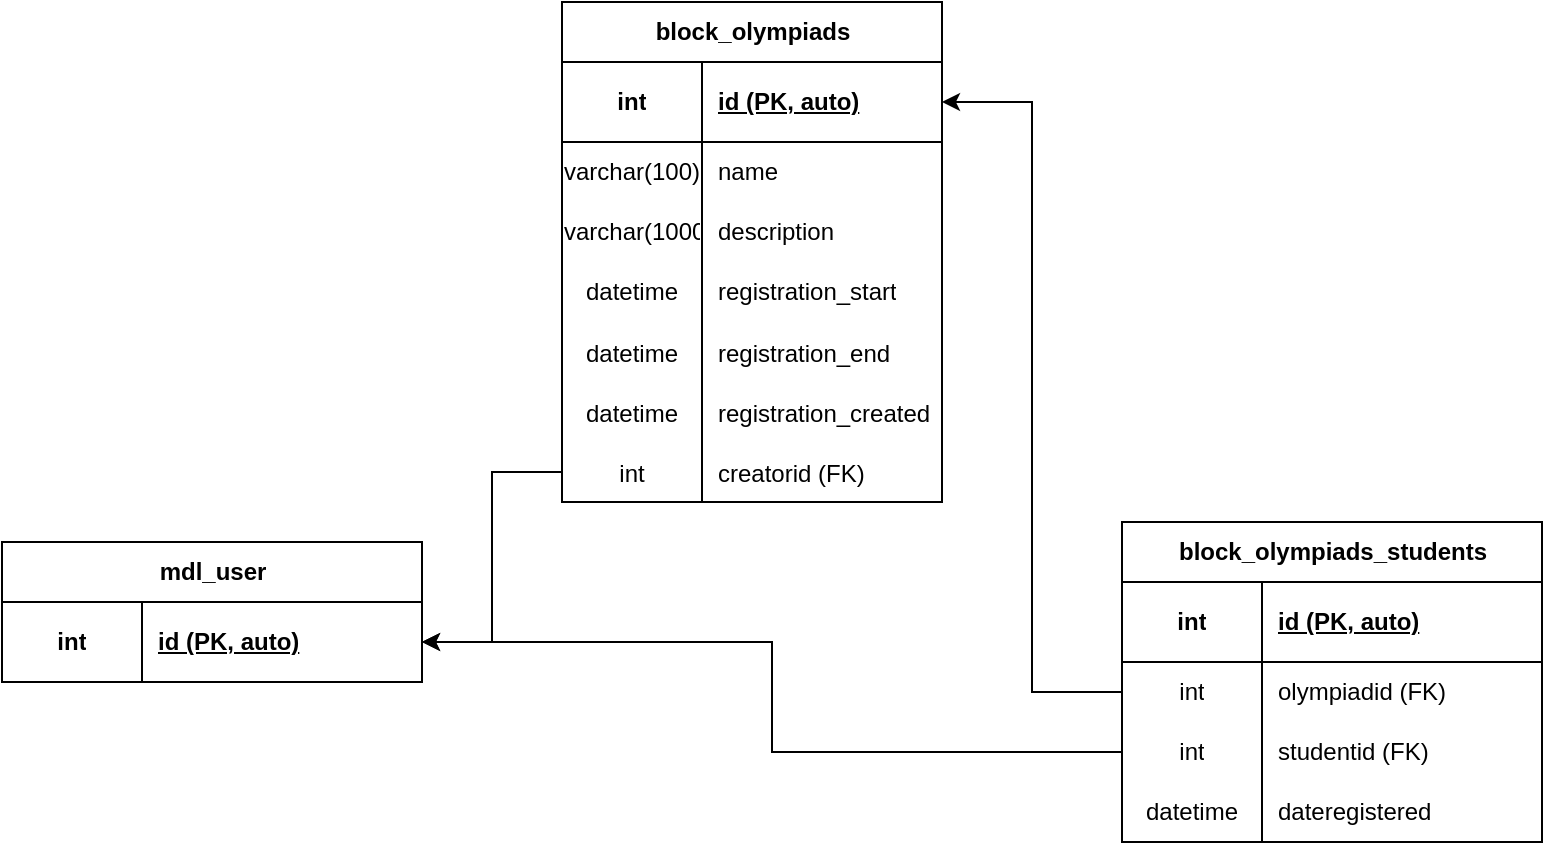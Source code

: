 <mxfile version="28.0.7">
  <diagram name="Страница — 1" id="JDKcFPdmnEuTSYd0_SLE">
    <mxGraphModel dx="2066" dy="1121" grid="1" gridSize="10" guides="1" tooltips="1" connect="1" arrows="1" fold="1" page="1" pageScale="1" pageWidth="2339" pageHeight="3300" math="0" shadow="0">
      <root>
        <mxCell id="0" />
        <mxCell id="1" parent="0" />
        <mxCell id="_3dvS0_rBJrTryQAdW7w-24" value="block_olympiads" style="shape=table;startSize=30;container=1;collapsible=1;childLayout=tableLayout;fixedRows=1;rowLines=0;fontStyle=1;align=center;resizeLast=1;html=1;" parent="1" vertex="1">
          <mxGeometry x="1040" y="260" width="190" height="250" as="geometry">
            <mxRectangle x="320" y="160" width="70" height="30" as="alternateBounds" />
          </mxGeometry>
        </mxCell>
        <mxCell id="_3dvS0_rBJrTryQAdW7w-25" value="" style="shape=tableRow;horizontal=0;startSize=0;swimlaneHead=0;swimlaneBody=0;fillColor=none;collapsible=0;dropTarget=0;points=[[0,0.5],[1,0.5]];portConstraint=eastwest;top=0;left=0;right=0;bottom=1;" parent="_3dvS0_rBJrTryQAdW7w-24" vertex="1">
          <mxGeometry y="30" width="190" height="40" as="geometry" />
        </mxCell>
        <mxCell id="_3dvS0_rBJrTryQAdW7w-26" value="int" style="shape=partialRectangle;connectable=0;fillColor=none;top=0;left=0;bottom=0;right=0;fontStyle=1;overflow=hidden;whiteSpace=wrap;html=1;" parent="_3dvS0_rBJrTryQAdW7w-25" vertex="1">
          <mxGeometry width="70" height="40" as="geometry">
            <mxRectangle width="70" height="40" as="alternateBounds" />
          </mxGeometry>
        </mxCell>
        <mxCell id="_3dvS0_rBJrTryQAdW7w-27" value="id (PK, auto)" style="shape=partialRectangle;connectable=0;fillColor=none;top=0;left=0;bottom=0;right=0;align=left;spacingLeft=6;fontStyle=5;overflow=hidden;whiteSpace=wrap;html=1;" parent="_3dvS0_rBJrTryQAdW7w-25" vertex="1">
          <mxGeometry x="70" width="120" height="40" as="geometry">
            <mxRectangle width="120" height="40" as="alternateBounds" />
          </mxGeometry>
        </mxCell>
        <mxCell id="_3dvS0_rBJrTryQAdW7w-28" value="" style="shape=tableRow;horizontal=0;startSize=0;swimlaneHead=0;swimlaneBody=0;fillColor=none;collapsible=0;dropTarget=0;points=[[0,0.5],[1,0.5]];portConstraint=eastwest;top=0;left=0;right=0;bottom=0;" parent="_3dvS0_rBJrTryQAdW7w-24" vertex="1">
          <mxGeometry y="70" width="190" height="30" as="geometry" />
        </mxCell>
        <mxCell id="_3dvS0_rBJrTryQAdW7w-29" value="varchar(100)" style="shape=partialRectangle;connectable=0;fillColor=none;top=0;left=0;bottom=0;right=0;editable=1;overflow=hidden;whiteSpace=wrap;html=1;" parent="_3dvS0_rBJrTryQAdW7w-28" vertex="1">
          <mxGeometry width="70" height="30" as="geometry">
            <mxRectangle width="70" height="30" as="alternateBounds" />
          </mxGeometry>
        </mxCell>
        <mxCell id="_3dvS0_rBJrTryQAdW7w-30" value="name" style="shape=partialRectangle;connectable=0;fillColor=none;top=0;left=0;bottom=0;right=0;align=left;spacingLeft=6;overflow=hidden;whiteSpace=wrap;html=1;" parent="_3dvS0_rBJrTryQAdW7w-28" vertex="1">
          <mxGeometry x="70" width="120" height="30" as="geometry">
            <mxRectangle width="120" height="30" as="alternateBounds" />
          </mxGeometry>
        </mxCell>
        <mxCell id="_3dvS0_rBJrTryQAdW7w-31" value="" style="shape=tableRow;horizontal=0;startSize=0;swimlaneHead=0;swimlaneBody=0;fillColor=none;collapsible=0;dropTarget=0;points=[[0,0.5],[1,0.5]];portConstraint=eastwest;top=0;left=0;right=0;bottom=0;" parent="_3dvS0_rBJrTryQAdW7w-24" vertex="1">
          <mxGeometry y="100" width="190" height="30" as="geometry" />
        </mxCell>
        <mxCell id="_3dvS0_rBJrTryQAdW7w-32" value="varchar(1000)" style="shape=partialRectangle;connectable=0;fillColor=none;top=0;left=0;bottom=0;right=0;editable=1;overflow=hidden;whiteSpace=wrap;html=1;" parent="_3dvS0_rBJrTryQAdW7w-31" vertex="1">
          <mxGeometry width="70" height="30" as="geometry">
            <mxRectangle width="70" height="30" as="alternateBounds" />
          </mxGeometry>
        </mxCell>
        <mxCell id="_3dvS0_rBJrTryQAdW7w-33" value="description" style="shape=partialRectangle;connectable=0;fillColor=none;top=0;left=0;bottom=0;right=0;align=left;spacingLeft=6;overflow=hidden;whiteSpace=wrap;html=1;" parent="_3dvS0_rBJrTryQAdW7w-31" vertex="1">
          <mxGeometry x="70" width="120" height="30" as="geometry">
            <mxRectangle width="120" height="30" as="alternateBounds" />
          </mxGeometry>
        </mxCell>
        <mxCell id="_3dvS0_rBJrTryQAdW7w-34" value="" style="shape=tableRow;horizontal=0;startSize=0;swimlaneHead=0;swimlaneBody=0;fillColor=none;collapsible=0;dropTarget=0;points=[[0,0.5],[1,0.5]];portConstraint=eastwest;top=0;left=0;right=0;bottom=0;" parent="_3dvS0_rBJrTryQAdW7w-24" vertex="1">
          <mxGeometry y="130" width="190" height="30" as="geometry" />
        </mxCell>
        <mxCell id="_3dvS0_rBJrTryQAdW7w-35" value="&lt;span style=&quot;text-wrap-mode: nowrap;&quot;&gt;datetime&lt;/span&gt;" style="shape=partialRectangle;connectable=0;fillColor=none;top=0;left=0;bottom=0;right=0;editable=1;overflow=hidden;whiteSpace=wrap;html=1;" parent="_3dvS0_rBJrTryQAdW7w-34" vertex="1">
          <mxGeometry width="70" height="30" as="geometry">
            <mxRectangle width="70" height="30" as="alternateBounds" />
          </mxGeometry>
        </mxCell>
        <mxCell id="_3dvS0_rBJrTryQAdW7w-36" value="registration_start" style="shape=partialRectangle;connectable=0;fillColor=none;top=0;left=0;bottom=0;right=0;align=left;spacingLeft=6;overflow=hidden;whiteSpace=wrap;html=1;" parent="_3dvS0_rBJrTryQAdW7w-34" vertex="1">
          <mxGeometry x="70" width="120" height="30" as="geometry">
            <mxRectangle width="120" height="30" as="alternateBounds" />
          </mxGeometry>
        </mxCell>
        <mxCell id="_3dvS0_rBJrTryQAdW7w-37" value="" style="shape=tableRow;horizontal=0;startSize=0;swimlaneHead=0;swimlaneBody=0;fillColor=none;collapsible=0;dropTarget=0;points=[[0,0.5],[1,0.5]];portConstraint=eastwest;top=0;left=0;right=0;bottom=0;" parent="_3dvS0_rBJrTryQAdW7w-24" vertex="1">
          <mxGeometry y="160" width="190" height="30" as="geometry" />
        </mxCell>
        <mxCell id="_3dvS0_rBJrTryQAdW7w-38" value="datetime" style="shape=partialRectangle;connectable=0;fillColor=none;top=0;left=0;bottom=0;right=0;editable=1;overflow=hidden;" parent="_3dvS0_rBJrTryQAdW7w-37" vertex="1">
          <mxGeometry width="70" height="30" as="geometry">
            <mxRectangle width="70" height="30" as="alternateBounds" />
          </mxGeometry>
        </mxCell>
        <mxCell id="_3dvS0_rBJrTryQAdW7w-39" value="registration_end" style="shape=partialRectangle;connectable=0;fillColor=none;top=0;left=0;bottom=0;right=0;align=left;spacingLeft=6;overflow=hidden;" parent="_3dvS0_rBJrTryQAdW7w-37" vertex="1">
          <mxGeometry x="70" width="120" height="30" as="geometry">
            <mxRectangle width="120" height="30" as="alternateBounds" />
          </mxGeometry>
        </mxCell>
        <mxCell id="_3dvS0_rBJrTryQAdW7w-40" value="" style="shape=tableRow;horizontal=0;startSize=0;swimlaneHead=0;swimlaneBody=0;fillColor=none;collapsible=0;dropTarget=0;points=[[0,0.5],[1,0.5]];portConstraint=eastwest;top=0;left=0;right=0;bottom=0;" parent="_3dvS0_rBJrTryQAdW7w-24" vertex="1">
          <mxGeometry y="190" width="190" height="30" as="geometry" />
        </mxCell>
        <mxCell id="_3dvS0_rBJrTryQAdW7w-41" value="datetime" style="shape=partialRectangle;connectable=0;fillColor=none;top=0;left=0;bottom=0;right=0;editable=1;overflow=hidden;" parent="_3dvS0_rBJrTryQAdW7w-40" vertex="1">
          <mxGeometry width="70" height="30" as="geometry">
            <mxRectangle width="70" height="30" as="alternateBounds" />
          </mxGeometry>
        </mxCell>
        <mxCell id="_3dvS0_rBJrTryQAdW7w-42" value="registration_created" style="shape=partialRectangle;connectable=0;fillColor=none;top=0;left=0;bottom=0;right=0;align=left;spacingLeft=6;overflow=hidden;" parent="_3dvS0_rBJrTryQAdW7w-40" vertex="1">
          <mxGeometry x="70" width="120" height="30" as="geometry">
            <mxRectangle width="120" height="30" as="alternateBounds" />
          </mxGeometry>
        </mxCell>
        <mxCell id="_3dvS0_rBJrTryQAdW7w-43" value="" style="shape=tableRow;horizontal=0;startSize=0;swimlaneHead=0;swimlaneBody=0;fillColor=none;collapsible=0;dropTarget=0;points=[[0,0.5],[1,0.5]];portConstraint=eastwest;top=0;left=0;right=0;bottom=0;" parent="_3dvS0_rBJrTryQAdW7w-24" vertex="1">
          <mxGeometry y="220" width="190" height="30" as="geometry" />
        </mxCell>
        <mxCell id="_3dvS0_rBJrTryQAdW7w-44" value="int" style="shape=partialRectangle;connectable=0;fillColor=none;top=0;left=0;bottom=0;right=0;editable=1;overflow=hidden;" parent="_3dvS0_rBJrTryQAdW7w-43" vertex="1">
          <mxGeometry width="70" height="30" as="geometry">
            <mxRectangle width="70" height="30" as="alternateBounds" />
          </mxGeometry>
        </mxCell>
        <mxCell id="_3dvS0_rBJrTryQAdW7w-45" value="creatorid (FK)" style="shape=partialRectangle;connectable=0;fillColor=none;top=0;left=0;bottom=0;right=0;align=left;spacingLeft=6;overflow=hidden;" parent="_3dvS0_rBJrTryQAdW7w-43" vertex="1">
          <mxGeometry x="70" width="120" height="30" as="geometry">
            <mxRectangle width="120" height="30" as="alternateBounds" />
          </mxGeometry>
        </mxCell>
        <mxCell id="_3dvS0_rBJrTryQAdW7w-68" value="block_olympiads_students" style="shape=table;startSize=30;container=1;collapsible=1;childLayout=tableLayout;fixedRows=1;rowLines=0;fontStyle=1;align=center;resizeLast=1;html=1;" parent="1" vertex="1">
          <mxGeometry x="1320" y="520" width="210" height="160" as="geometry">
            <mxRectangle x="320" y="160" width="70" height="30" as="alternateBounds" />
          </mxGeometry>
        </mxCell>
        <mxCell id="_3dvS0_rBJrTryQAdW7w-69" value="" style="shape=tableRow;horizontal=0;startSize=0;swimlaneHead=0;swimlaneBody=0;fillColor=none;collapsible=0;dropTarget=0;points=[[0,0.5],[1,0.5]];portConstraint=eastwest;top=0;left=0;right=0;bottom=1;" parent="_3dvS0_rBJrTryQAdW7w-68" vertex="1">
          <mxGeometry y="30" width="210" height="40" as="geometry" />
        </mxCell>
        <mxCell id="_3dvS0_rBJrTryQAdW7w-70" value="int" style="shape=partialRectangle;connectable=0;fillColor=none;top=0;left=0;bottom=0;right=0;fontStyle=1;overflow=hidden;whiteSpace=wrap;html=1;" parent="_3dvS0_rBJrTryQAdW7w-69" vertex="1">
          <mxGeometry width="70" height="40" as="geometry">
            <mxRectangle width="70" height="40" as="alternateBounds" />
          </mxGeometry>
        </mxCell>
        <mxCell id="_3dvS0_rBJrTryQAdW7w-71" value="id (PK, auto)" style="shape=partialRectangle;connectable=0;fillColor=none;top=0;left=0;bottom=0;right=0;align=left;spacingLeft=6;fontStyle=5;overflow=hidden;whiteSpace=wrap;html=1;" parent="_3dvS0_rBJrTryQAdW7w-69" vertex="1">
          <mxGeometry x="70" width="140" height="40" as="geometry">
            <mxRectangle width="140" height="40" as="alternateBounds" />
          </mxGeometry>
        </mxCell>
        <mxCell id="_3dvS0_rBJrTryQAdW7w-72" value="" style="shape=tableRow;horizontal=0;startSize=0;swimlaneHead=0;swimlaneBody=0;fillColor=none;collapsible=0;dropTarget=0;points=[[0,0.5],[1,0.5]];portConstraint=eastwest;top=0;left=0;right=0;bottom=0;" parent="_3dvS0_rBJrTryQAdW7w-68" vertex="1">
          <mxGeometry y="70" width="210" height="30" as="geometry" />
        </mxCell>
        <mxCell id="_3dvS0_rBJrTryQAdW7w-73" value="int" style="shape=partialRectangle;connectable=0;fillColor=none;top=0;left=0;bottom=0;right=0;editable=1;overflow=hidden;whiteSpace=wrap;html=1;" parent="_3dvS0_rBJrTryQAdW7w-72" vertex="1">
          <mxGeometry width="70" height="30" as="geometry">
            <mxRectangle width="70" height="30" as="alternateBounds" />
          </mxGeometry>
        </mxCell>
        <mxCell id="_3dvS0_rBJrTryQAdW7w-74" value="olympiadid (FK)" style="shape=partialRectangle;connectable=0;fillColor=none;top=0;left=0;bottom=0;right=0;align=left;spacingLeft=6;overflow=hidden;whiteSpace=wrap;html=1;" parent="_3dvS0_rBJrTryQAdW7w-72" vertex="1">
          <mxGeometry x="70" width="140" height="30" as="geometry">
            <mxRectangle width="140" height="30" as="alternateBounds" />
          </mxGeometry>
        </mxCell>
        <mxCell id="_3dvS0_rBJrTryQAdW7w-75" value="" style="shape=tableRow;horizontal=0;startSize=0;swimlaneHead=0;swimlaneBody=0;fillColor=none;collapsible=0;dropTarget=0;points=[[0,0.5],[1,0.5]];portConstraint=eastwest;top=0;left=0;right=0;bottom=0;" parent="_3dvS0_rBJrTryQAdW7w-68" vertex="1">
          <mxGeometry y="100" width="210" height="30" as="geometry" />
        </mxCell>
        <mxCell id="_3dvS0_rBJrTryQAdW7w-76" value="int" style="shape=partialRectangle;connectable=0;fillColor=none;top=0;left=0;bottom=0;right=0;editable=1;overflow=hidden;whiteSpace=wrap;html=1;" parent="_3dvS0_rBJrTryQAdW7w-75" vertex="1">
          <mxGeometry width="70" height="30" as="geometry">
            <mxRectangle width="70" height="30" as="alternateBounds" />
          </mxGeometry>
        </mxCell>
        <mxCell id="_3dvS0_rBJrTryQAdW7w-77" value="studentid (FK)" style="shape=partialRectangle;connectable=0;fillColor=none;top=0;left=0;bottom=0;right=0;align=left;spacingLeft=6;overflow=hidden;whiteSpace=wrap;html=1;" parent="_3dvS0_rBJrTryQAdW7w-75" vertex="1">
          <mxGeometry x="70" width="140" height="30" as="geometry">
            <mxRectangle width="140" height="30" as="alternateBounds" />
          </mxGeometry>
        </mxCell>
        <mxCell id="_3dvS0_rBJrTryQAdW7w-78" value="" style="shape=tableRow;horizontal=0;startSize=0;swimlaneHead=0;swimlaneBody=0;fillColor=none;collapsible=0;dropTarget=0;points=[[0,0.5],[1,0.5]];portConstraint=eastwest;top=0;left=0;right=0;bottom=0;" parent="_3dvS0_rBJrTryQAdW7w-68" vertex="1">
          <mxGeometry y="130" width="210" height="30" as="geometry" />
        </mxCell>
        <mxCell id="_3dvS0_rBJrTryQAdW7w-79" value="&lt;span style=&quot;text-wrap-mode: nowrap;&quot;&gt;datetime&lt;/span&gt;" style="shape=partialRectangle;connectable=0;fillColor=none;top=0;left=0;bottom=0;right=0;editable=1;overflow=hidden;whiteSpace=wrap;html=1;" parent="_3dvS0_rBJrTryQAdW7w-78" vertex="1">
          <mxGeometry width="70" height="30" as="geometry">
            <mxRectangle width="70" height="30" as="alternateBounds" />
          </mxGeometry>
        </mxCell>
        <mxCell id="_3dvS0_rBJrTryQAdW7w-80" value="dateregistered" style="shape=partialRectangle;connectable=0;fillColor=none;top=0;left=0;bottom=0;right=0;align=left;spacingLeft=6;overflow=hidden;whiteSpace=wrap;html=1;" parent="_3dvS0_rBJrTryQAdW7w-78" vertex="1">
          <mxGeometry x="70" width="140" height="30" as="geometry">
            <mxRectangle width="140" height="30" as="alternateBounds" />
          </mxGeometry>
        </mxCell>
        <mxCell id="_3dvS0_rBJrTryQAdW7w-84" value="mdl_user" style="shape=table;startSize=30;container=1;collapsible=1;childLayout=tableLayout;fixedRows=1;rowLines=0;fontStyle=1;align=center;resizeLast=1;html=1;" parent="1" vertex="1">
          <mxGeometry x="760" y="530" width="210" height="70" as="geometry">
            <mxRectangle x="320" y="160" width="70" height="30" as="alternateBounds" />
          </mxGeometry>
        </mxCell>
        <mxCell id="_3dvS0_rBJrTryQAdW7w-85" value="" style="shape=tableRow;horizontal=0;startSize=0;swimlaneHead=0;swimlaneBody=0;fillColor=none;collapsible=0;dropTarget=0;points=[[0,0.5],[1,0.5]];portConstraint=eastwest;top=0;left=0;right=0;bottom=1;" parent="_3dvS0_rBJrTryQAdW7w-84" vertex="1">
          <mxGeometry y="30" width="210" height="40" as="geometry" />
        </mxCell>
        <mxCell id="_3dvS0_rBJrTryQAdW7w-86" value="int" style="shape=partialRectangle;connectable=0;fillColor=none;top=0;left=0;bottom=0;right=0;fontStyle=1;overflow=hidden;whiteSpace=wrap;html=1;" parent="_3dvS0_rBJrTryQAdW7w-85" vertex="1">
          <mxGeometry width="70" height="40" as="geometry">
            <mxRectangle width="70" height="40" as="alternateBounds" />
          </mxGeometry>
        </mxCell>
        <mxCell id="_3dvS0_rBJrTryQAdW7w-87" value="id (PK, auto)" style="shape=partialRectangle;connectable=0;fillColor=none;top=0;left=0;bottom=0;right=0;align=left;spacingLeft=6;fontStyle=5;overflow=hidden;whiteSpace=wrap;html=1;" parent="_3dvS0_rBJrTryQAdW7w-85" vertex="1">
          <mxGeometry x="70" width="140" height="40" as="geometry">
            <mxRectangle width="140" height="40" as="alternateBounds" />
          </mxGeometry>
        </mxCell>
        <mxCell id="_3dvS0_rBJrTryQAdW7w-96" style="edgeStyle=orthogonalEdgeStyle;rounded=0;orthogonalLoop=1;jettySize=auto;html=1;entryX=1;entryY=0.5;entryDx=0;entryDy=0;" parent="1" source="_3dvS0_rBJrTryQAdW7w-72" target="_3dvS0_rBJrTryQAdW7w-25" edge="1">
          <mxGeometry relative="1" as="geometry" />
        </mxCell>
        <mxCell id="_3dvS0_rBJrTryQAdW7w-97" style="edgeStyle=orthogonalEdgeStyle;rounded=0;orthogonalLoop=1;jettySize=auto;html=1;entryX=1;entryY=0.5;entryDx=0;entryDy=0;" parent="1" source="_3dvS0_rBJrTryQAdW7w-75" target="_3dvS0_rBJrTryQAdW7w-85" edge="1">
          <mxGeometry relative="1" as="geometry" />
        </mxCell>
        <mxCell id="_3dvS0_rBJrTryQAdW7w-100" style="edgeStyle=orthogonalEdgeStyle;rounded=0;orthogonalLoop=1;jettySize=auto;html=1;entryX=1;entryY=0.5;entryDx=0;entryDy=0;" parent="1" source="_3dvS0_rBJrTryQAdW7w-43" target="_3dvS0_rBJrTryQAdW7w-85" edge="1">
          <mxGeometry relative="1" as="geometry" />
        </mxCell>
      </root>
    </mxGraphModel>
  </diagram>
</mxfile>
